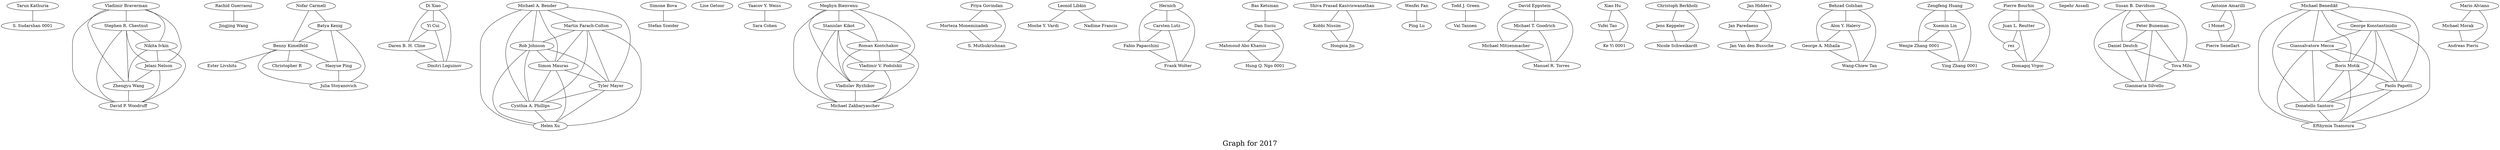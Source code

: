 /*****
Graph for 2017
*****/

graph G {
  graph [splines=true overlap=false]
  node  [shape=ellipse, width=0.3, height=0.3]
  0 [label="Tarun Kathuria"];
  1 [label="S. Sudarshan 0001"];
  2 [label="Vladimir Braverman"];
  3 [label="Stephen R. Chestnut"];
  4 [label="Nikita Ivkin"];
  5 [label="Jelani Nelson"];
  6 [label="Zhengyu Wang"];
  7 [label="David P. Woodruff"];
  8 [label="Rachid Guerraoui"];
  9 [label="Jingjing Wang"];
  10 [label="Nofar Carmeli"];
  11 [label="Batya Kenig"];
  12 [label="Benny Kimelfeld"];
  13 [label="Di Xiao"];
  14 [label="Yi Cui"];
  15 [label="Daren B. H. Cline"];
  16 [label="Dmitri Loguinov"];
  17 [label="Ester Livshits"];
  18 [label="Michael A. Bender"];
  19 [label="Martin Farach-Colton"];
  20 [label="Rob Johnson"];
  21 [label="Simon Mauras"];
  22 [label="Tyler Mayer"];
  23 [label="Cynthia A. Phillips"];
  24 [label="Helen Xu"];
  25 [label="Simone Bova"];
  26 [label="Stefan Szeider"];
  27 [label="Lise Getoor"];
  28 [label="Yaacov Y. Weiss"];
  29 [label="Sara Cohen"];
  30 [label="Meghyn Bienvenu"];
  31 [label="Stanislav Kikot"];
  32 [label="Roman Kontchakov"];
  33 [label="Vladimir V. Podolskii"];
  34 [label="Vladislav Ryzhikov"];
  35 [label="Michael Zakharyaschev"];
  36 [label="Priya Govindan"];
  37 [label="Morteza Monemizadeh"];
  38 [label="S. Muthukrishnan"];
  39 [label="Leonid Libkin"];
  40 [label="Moshe Y. Vardi"];
  41 [label=" Hernich"];
  42 [label="Carsten Lutz"];
  43 [label="Fabio Papacchini"];
  44 [label="Frank Wolter"];
  45 [label="Nadime Francis"];
  46 [label="Bas Ketsman"];
  47 [label="Dan Suciu"];
  48 [label="Shiva Prasad Kasiviswanathan"];
  49 [label="Kobbi Nissim"];
  50 [label="Hongxia Jin"];
  51 [label="Wenfei Fan"];
  52 [label="Ping Lu"];
  53 [label="Haoyue Ping"];
  54 [label="Julia Stoyanovich"];
  55 [label="Christopher R"];
  56 [label="Todd J. Green"];
  57 [label="Val Tannen"];
  58 [label="David Eppstein"];
  59 [label="Michael T. Goodrich"];
  60 [label="Michael Mitzenmacher"];
  61 [label="Manuel R. Torres"];
  62 [label="Xiao Hu"];
  63 [label="Yufei Tao"];
  64 [label="Ke Yi 0001"];
  65 [label="Christoph Berkholz"];
  66 [label="Jens Keppeler"];
  67 [label="Nicole Schweikardt"];
  68 [label="Jan Hidders"];
  69 [label="Jan Paredaens"];
  70 [label="Jan Van den Bussche"];
  71 [label="Behzad Golshan"];
  72 [label="Alon Y. Halevy"];
  73 [label="George A. Mihaila"];
  74 [label="Wang-Chiew Tan"];
  75 [label="Zengfeng Huang"];
  76 [label="Xuemin Lin"];
  77 [label="Wenjie Zhang 0001"];
  78 [label="Ying Zhang 0001"];
  79 [label="Pierre Bourhis"];
  80 [label="Juan L. Reutter"];
  81 [label="rez"];
  82 [label="Domagoj Vrgoc"];
  83 [label="Sepehr Assadi"];
  84 [label="Susan B. Davidson"];
  85 [label="Peter Buneman"];
  86 [label="Daniel Deutch"];
  87 [label="Tova Milo"];
  88 [label="Gianmaria Silvello"];
  89 [label="Antoine Amarilli"];
  90 [label="l Monet"];
  91 [label="Pierre Senellart"];
  92 [label="Michael Benedikt"];
  93 [label="George Konstantinidis"];
  94 [label="Giansalvatore Mecca"];
  95 [label="Boris Motik"];
  96 [label="Paolo Papotti"];
  97 [label="Donatello Santoro"];
  98 [label="Efthymia Tsamoura"];
  99 [label="Mario Alviano"];
  100 [label="Michael Morak"];
  101 [label="Andreas Pieris"];
  102 [label="Mahmoud Abo Khamis"];
  103 [label="Hung Q. Ngo 0001"];
  0 -- 1;
  2 -- 3;
  2 -- 4;
  2 -- 5;
  2 -- 6;
  2 -- 7;
  3 -- 4;
  3 -- 5;
  3 -- 6;
  3 -- 7;
  4 -- 5;
  4 -- 6;
  4 -- 7;
  5 -- 6;
  5 -- 7;
  6 -- 7;
  8 -- 9;
  10 -- 11;
  10 -- 12;
  11 -- 12;
  11 -- 53;
  11 -- 54;
  12 -- 17;
  12 -- 53;
  12 -- 54;
  12 -- 55;
  13 -- 14;
  13 -- 15;
  13 -- 16;
  14 -- 15;
  14 -- 16;
  15 -- 16;
  18 -- 19;
  18 -- 20;
  18 -- 21;
  18 -- 22;
  18 -- 23;
  18 -- 24;
  19 -- 20;
  19 -- 21;
  19 -- 22;
  19 -- 23;
  19 -- 24;
  20 -- 21;
  20 -- 22;
  20 -- 23;
  20 -- 24;
  21 -- 22;
  21 -- 23;
  21 -- 24;
  22 -- 23;
  22 -- 24;
  23 -- 24;
  25 -- 26;
  28 -- 29;
  30 -- 31;
  30 -- 32;
  30 -- 33;
  30 -- 34;
  30 -- 35;
  31 -- 32;
  31 -- 33;
  31 -- 34;
  31 -- 35;
  32 -- 33;
  32 -- 34;
  32 -- 35;
  33 -- 34;
  33 -- 35;
  34 -- 35;
  36 -- 37;
  36 -- 38;
  37 -- 38;
  39 -- 40;
  39 -- 45;
  41 -- 42;
  41 -- 43;
  41 -- 44;
  42 -- 43;
  42 -- 44;
  43 -- 44;
  46 -- 47;
  47 -- 102;
  47 -- 103;
  48 -- 49;
  48 -- 50;
  49 -- 50;
  51 -- 52;
  53 -- 54;
  56 -- 57;
  58 -- 59;
  58 -- 60;
  58 -- 61;
  59 -- 60;
  59 -- 61;
  60 -- 61;
  62 -- 63;
  62 -- 64;
  63 -- 64;
  65 -- 66;
  65 -- 67;
  66 -- 67;
  68 -- 69;
  68 -- 70;
  69 -- 70;
  71 -- 72;
  71 -- 73;
  71 -- 74;
  72 -- 73;
  72 -- 74;
  73 -- 74;
  75 -- 76;
  75 -- 77;
  75 -- 78;
  76 -- 77;
  76 -- 78;
  77 -- 78;
  79 -- 80;
  79 -- 81;
  79 -- 82;
  80 -- 81;
  80 -- 82;
  81 -- 82;
  84 -- 85;
  84 -- 86;
  84 -- 87;
  84 -- 88;
  85 -- 86;
  85 -- 87;
  85 -- 88;
  86 -- 87;
  86 -- 88;
  87 -- 88;
  89 -- 90;
  89 -- 91;
  90 -- 91;
  92 -- 93;
  92 -- 94;
  92 -- 95;
  92 -- 96;
  92 -- 97;
  92 -- 98;
  93 -- 94;
  93 -- 95;
  93 -- 96;
  93 -- 97;
  93 -- 98;
  94 -- 95;
  94 -- 96;
  94 -- 97;
  94 -- 98;
  95 -- 96;
  95 -- 97;
  95 -- 98;
  96 -- 97;
  96 -- 98;
  97 -- 98;
  99 -- 100;
  99 -- 101;
  100 -- 101;
  102 -- 103;
  label = "\nGraph for 2017\n";  fontsize=24;
}
